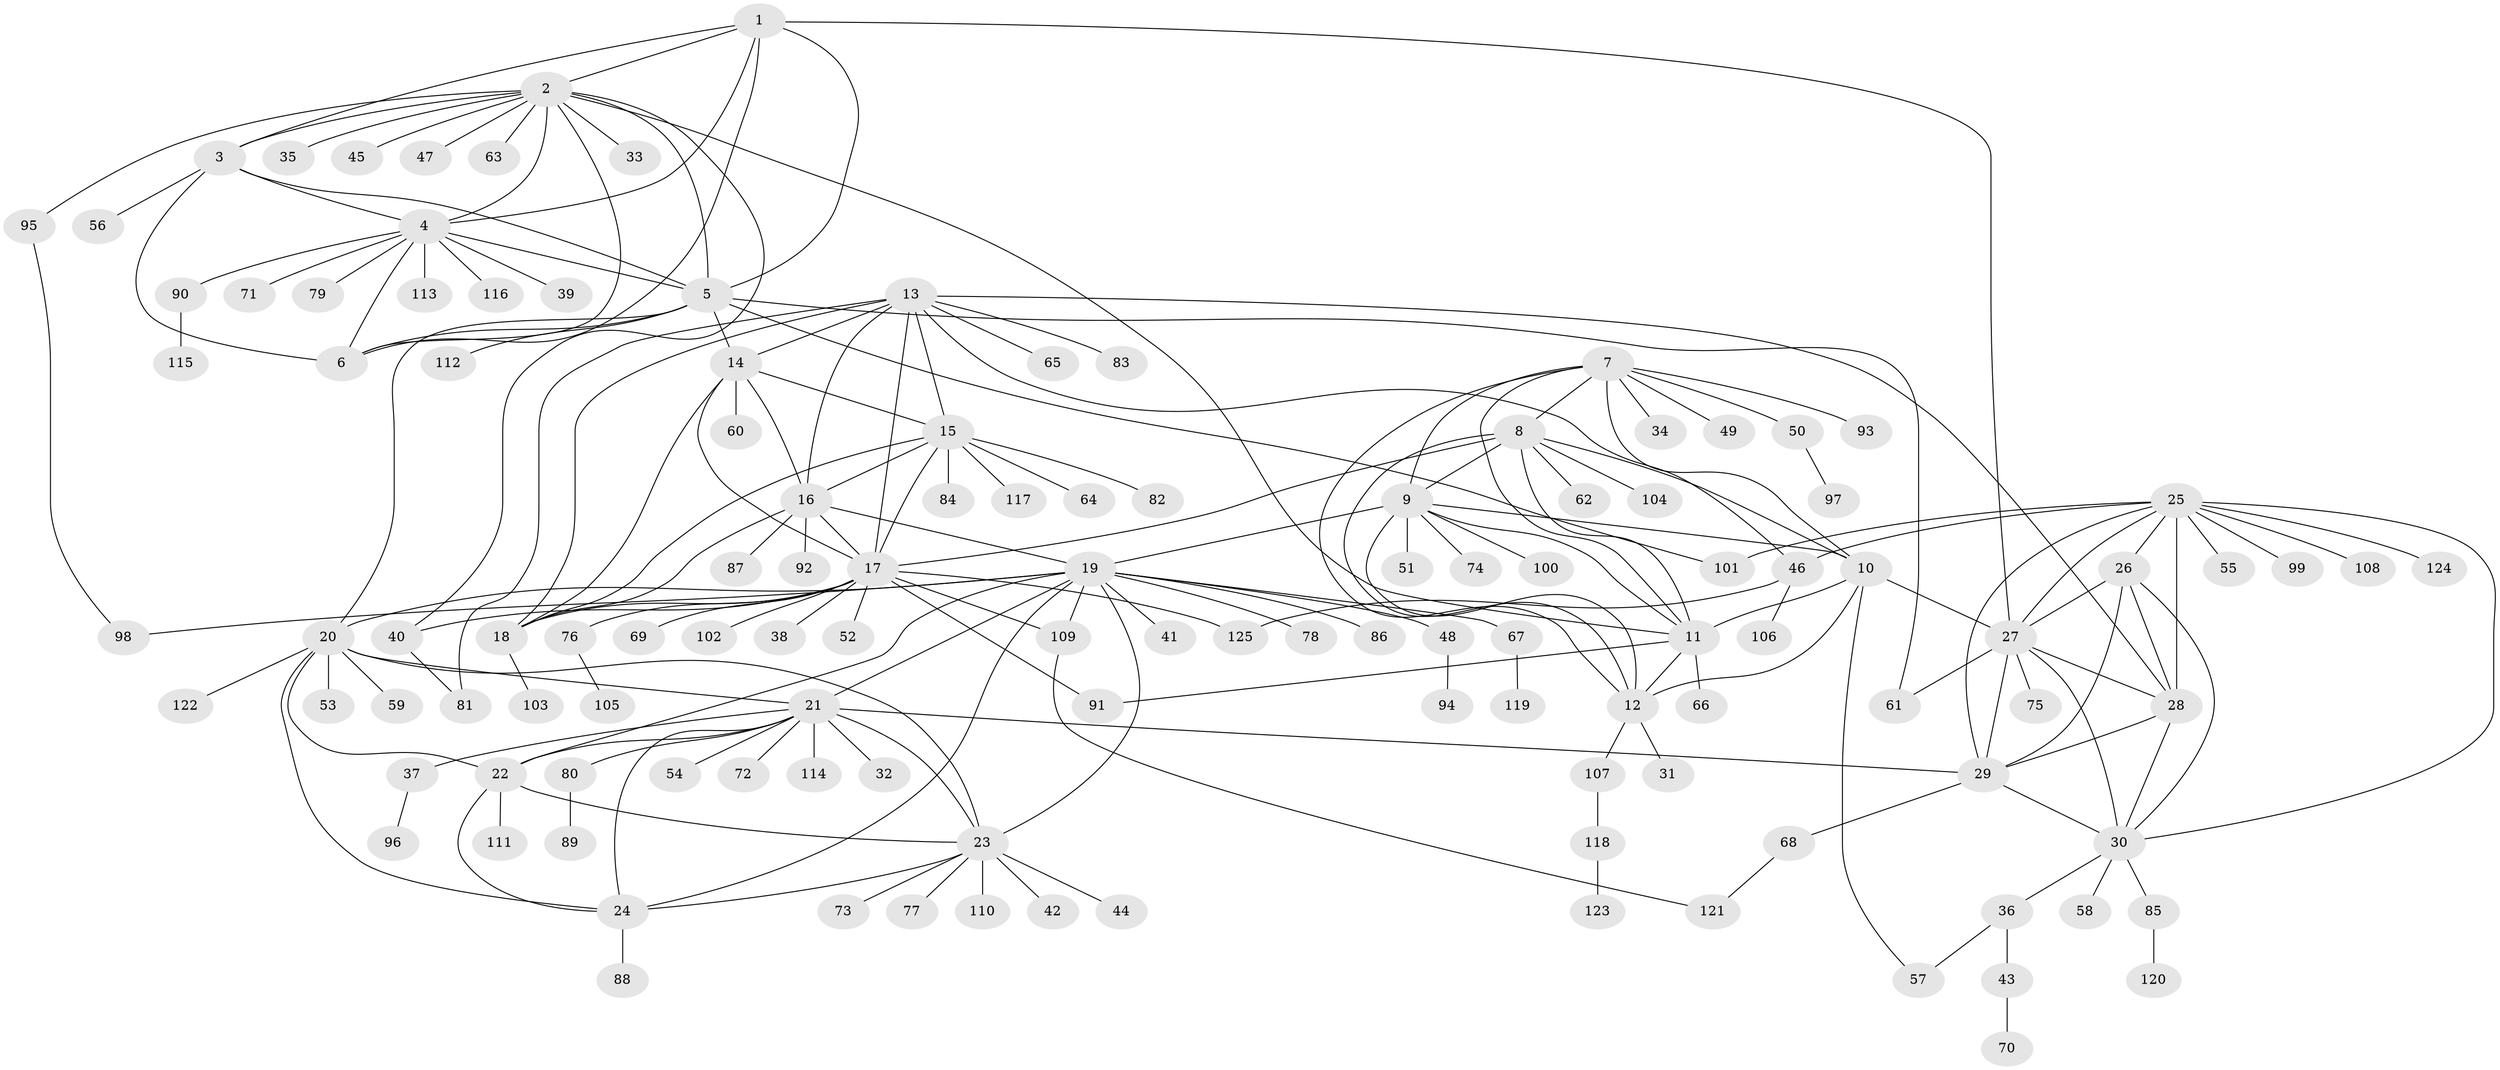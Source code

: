 // Generated by graph-tools (version 1.1) at 2025/50/03/09/25 03:50:43]
// undirected, 125 vertices, 191 edges
graph export_dot {
graph [start="1"]
  node [color=gray90,style=filled];
  1;
  2;
  3;
  4;
  5;
  6;
  7;
  8;
  9;
  10;
  11;
  12;
  13;
  14;
  15;
  16;
  17;
  18;
  19;
  20;
  21;
  22;
  23;
  24;
  25;
  26;
  27;
  28;
  29;
  30;
  31;
  32;
  33;
  34;
  35;
  36;
  37;
  38;
  39;
  40;
  41;
  42;
  43;
  44;
  45;
  46;
  47;
  48;
  49;
  50;
  51;
  52;
  53;
  54;
  55;
  56;
  57;
  58;
  59;
  60;
  61;
  62;
  63;
  64;
  65;
  66;
  67;
  68;
  69;
  70;
  71;
  72;
  73;
  74;
  75;
  76;
  77;
  78;
  79;
  80;
  81;
  82;
  83;
  84;
  85;
  86;
  87;
  88;
  89;
  90;
  91;
  92;
  93;
  94;
  95;
  96;
  97;
  98;
  99;
  100;
  101;
  102;
  103;
  104;
  105;
  106;
  107;
  108;
  109;
  110;
  111;
  112;
  113;
  114;
  115;
  116;
  117;
  118;
  119;
  120;
  121;
  122;
  123;
  124;
  125;
  1 -- 2;
  1 -- 3;
  1 -- 4;
  1 -- 5;
  1 -- 6;
  1 -- 27;
  2 -- 3;
  2 -- 4;
  2 -- 5;
  2 -- 6;
  2 -- 11;
  2 -- 33;
  2 -- 35;
  2 -- 40;
  2 -- 45;
  2 -- 47;
  2 -- 63;
  2 -- 95;
  3 -- 4;
  3 -- 5;
  3 -- 6;
  3 -- 56;
  4 -- 5;
  4 -- 6;
  4 -- 39;
  4 -- 71;
  4 -- 79;
  4 -- 90;
  4 -- 113;
  4 -- 116;
  5 -- 6;
  5 -- 14;
  5 -- 20;
  5 -- 61;
  5 -- 101;
  5 -- 112;
  7 -- 8;
  7 -- 9;
  7 -- 10;
  7 -- 11;
  7 -- 12;
  7 -- 34;
  7 -- 49;
  7 -- 50;
  7 -- 93;
  8 -- 9;
  8 -- 10;
  8 -- 11;
  8 -- 12;
  8 -- 17;
  8 -- 62;
  8 -- 104;
  9 -- 10;
  9 -- 11;
  9 -- 12;
  9 -- 19;
  9 -- 51;
  9 -- 74;
  9 -- 100;
  10 -- 11;
  10 -- 12;
  10 -- 27;
  10 -- 57;
  11 -- 12;
  11 -- 66;
  11 -- 91;
  12 -- 31;
  12 -- 107;
  13 -- 14;
  13 -- 15;
  13 -- 16;
  13 -- 17;
  13 -- 18;
  13 -- 28;
  13 -- 46;
  13 -- 65;
  13 -- 81;
  13 -- 83;
  14 -- 15;
  14 -- 16;
  14 -- 17;
  14 -- 18;
  14 -- 60;
  15 -- 16;
  15 -- 17;
  15 -- 18;
  15 -- 64;
  15 -- 82;
  15 -- 84;
  15 -- 117;
  16 -- 17;
  16 -- 18;
  16 -- 19;
  16 -- 87;
  16 -- 92;
  17 -- 18;
  17 -- 38;
  17 -- 40;
  17 -- 52;
  17 -- 69;
  17 -- 76;
  17 -- 91;
  17 -- 102;
  17 -- 109;
  17 -- 125;
  18 -- 103;
  19 -- 20;
  19 -- 21;
  19 -- 22;
  19 -- 23;
  19 -- 24;
  19 -- 41;
  19 -- 48;
  19 -- 67;
  19 -- 78;
  19 -- 86;
  19 -- 98;
  19 -- 109;
  20 -- 21;
  20 -- 22;
  20 -- 23;
  20 -- 24;
  20 -- 53;
  20 -- 59;
  20 -- 122;
  21 -- 22;
  21 -- 23;
  21 -- 24;
  21 -- 29;
  21 -- 32;
  21 -- 37;
  21 -- 54;
  21 -- 72;
  21 -- 80;
  21 -- 114;
  22 -- 23;
  22 -- 24;
  22 -- 111;
  23 -- 24;
  23 -- 42;
  23 -- 44;
  23 -- 73;
  23 -- 77;
  23 -- 110;
  24 -- 88;
  25 -- 26;
  25 -- 27;
  25 -- 28;
  25 -- 29;
  25 -- 30;
  25 -- 46;
  25 -- 55;
  25 -- 99;
  25 -- 101;
  25 -- 108;
  25 -- 124;
  26 -- 27;
  26 -- 28;
  26 -- 29;
  26 -- 30;
  27 -- 28;
  27 -- 29;
  27 -- 30;
  27 -- 61;
  27 -- 75;
  28 -- 29;
  28 -- 30;
  29 -- 30;
  29 -- 68;
  30 -- 36;
  30 -- 58;
  30 -- 85;
  36 -- 43;
  36 -- 57;
  37 -- 96;
  40 -- 81;
  43 -- 70;
  46 -- 106;
  46 -- 125;
  48 -- 94;
  50 -- 97;
  67 -- 119;
  68 -- 121;
  76 -- 105;
  80 -- 89;
  85 -- 120;
  90 -- 115;
  95 -- 98;
  107 -- 118;
  109 -- 121;
  118 -- 123;
}
